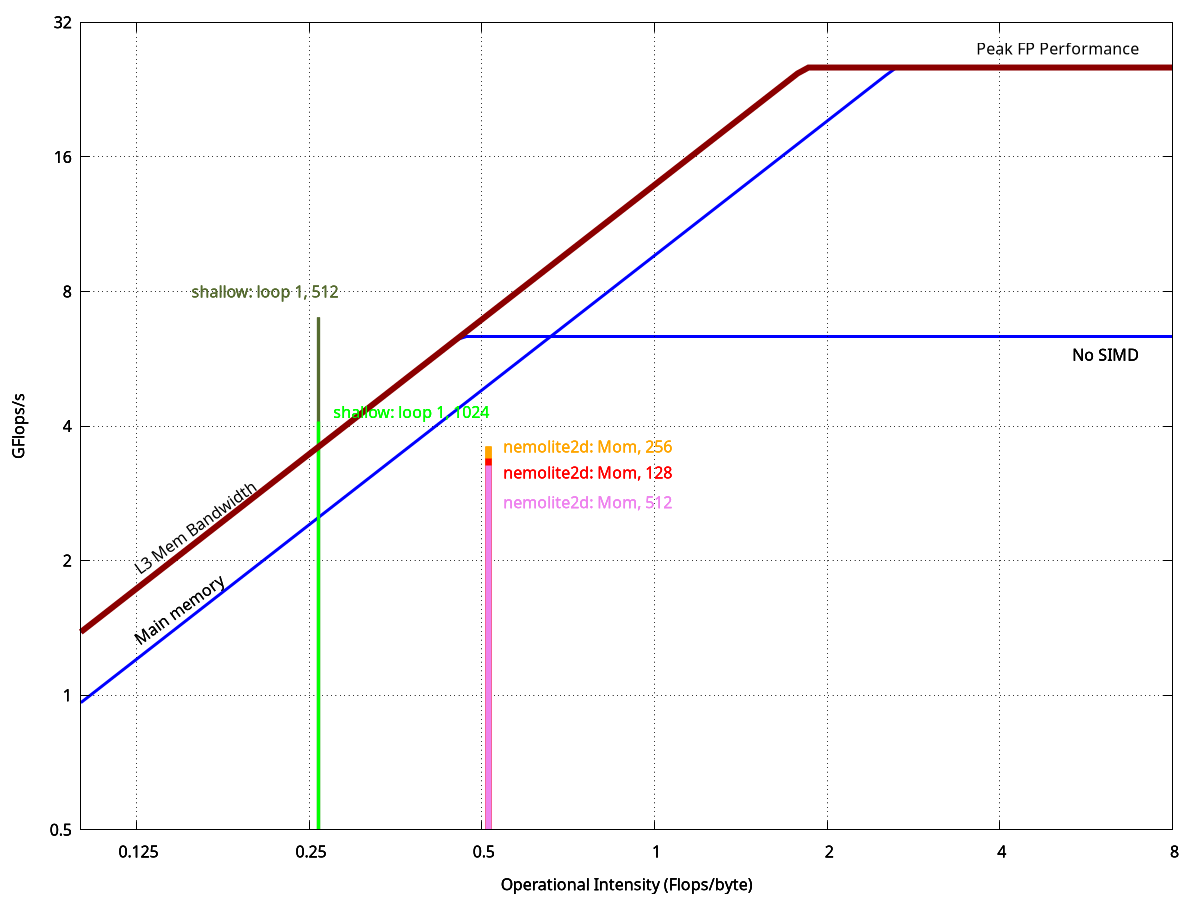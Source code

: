 # initial config
set term postscript eps enhanced color
set output 'roofline_archer.eps'
#set term pngcairo
#set output 'roofline.png'

set nokey
set grid layerdefault   linetype 0 linewidth 1.000,  linetype 0 linewidth 1.000

set xlabel "Operational Intensity (Flops/byte)"
set ylabel "GFlops/s"

# sets log base 2 scale for both axes
set logscale x 2
set logscale y 2

# label offsets
L_MEM_X=0.125
L_MEM_ANG=36

# range of each axis
MAX_X=8
MIN_Y=0.5
MAX_Y=32
set xrange [0.1:MAX_X]
set yrange [MIN_Y:MAX_Y]

# Kernel constants
# First loop nest of shallow has AI = 0.3 FLOP/byte
# Counting bytes from cache lines (i.e. 64 bytes per reference instead
# of just 8 bytes for a d.p. word) it is:
SHALLOW_LOOP1_AI = 0.26
# u-momentum kernel of nemolite2d has AI = 0.44 FLOP/byte
# Counting bytes from cache lines it is:
#NEMOLITE_MOM_AI = 0.38
# Using measured FLOP count it is:
NEMOLITE_MOM_AI = 0.514

# CPU CONSTANTS
# For single core of Xeon E5-2697 v2 (Archer), as measured with 
# the Intel MKL version of linpack. This is therefore using
# 256-bit AVX instructions (SIMD)
PEAK_GFLOPS=25.41
NUM_CORES=1

#ceilings
C_ALL_CORES		= 1
C_MUL_ADD_BAL	= NUM_CORES
# For Ivy Bridge, AVX registers are 256-bit and therefore can
# hold 4*64-bit double-precision reals. We therefore assume
# that peak, non-SIMD performance is 1/4 that of the performance
# obtained by Linpack
C_SIMD			= 4.0
C_ILP_ONLY		= 2 * C_SIMD

# MEM CONSTANTS
# For single core of Xeon E5-2697 v2 (Archer) as measured with 
# the 'triad' result of STREAM
# with arrays of 15M elements. Therefore, this is bandwidth to 
# main memory, not cache. Units are GB/s.
PEAK_MEM_BW=9.6218
# Using arrays of 0.5M elements I think we get bandwidth to
# L3 cache:
PEAK_L3_BW=13.8426


NUM_CHANNELS=2
# first ceiling, without multiple memory channels
C_NO_MULTI_CHANNEL	= NUM_CHANNELS

# FUNCTIONS
mem_roof(x,peak)= x * peak
cpu_roof	= PEAK_GFLOPS
min(x, y)	= (x < y) ? x : y
max(x, y)       = (x > y) ? x : y

PEAK_BW = max(PEAK_MEM_BW,PEAK_L3_BW)

cpu_ceiling(x, y)	= min(mem_roof(x,PEAK_BW), y)
mem_ceiling(x)		= min(x, PEAK_GFLOPS)
roofline(x, y)		= cpu_ceiling(x, y)


# LINE STYLES
LINE_ROOF=1
LINE_CEIL=2
LINE_LOOP1_512=3
LINE_LOOP1_1024=4
LINE_MOM_512=5
LINE_MOM_256=6
LINE_MOM_128=7

# Width of the vertical 'bars' at x=1
BAR_WIDTH = 12

set style line LINE_ROOF	lt 1 lw 6 lc rgb "#8B0000"
set style line LINE_CEIL	lt 1 lw 3 lc rgb "blue"

set style line LINE_LOOP1_512     lt 1 lc rgb "dark-olivegreen"
set style line LINE_LOOP1_1024    lt 1 lc rgb "green"
set style line LINE_MOM_512       lt 1 lc rgb "violet"
set style line LINE_MOM_256       lt 1 lc rgb "orange"
set style line LINE_MOM_128       lt 1 lc rgb "red"

# PLOTS
set multiplot

# Bars for measured individual kernel performance

# From Shallow with the Cray compiler (as that's the best)

# Loop1 of shallow with 512^2 achieves 7.0 GFLOPS
set label 12 "shallow: loop 1, 512" at (SHALLOW_LOOP1_AI*0.6),8.0 front textcolor ls LINE_LOOP1_512
set arrow from SHALLOW_LOOP1_AI,MIN_Y to SHALLOW_LOOP1_AI,7.0 nohead ls LINE_LOOP1_512 lw BAR_WIDTH*SHALLOW_LOOP1_AI

set label 13 "shallow: loop 1, 1024" at (SHALLOW_LOOP1_AI*1.06), 4.3 front textcolor ls LINE_LOOP1_1024
# Loop1 of shallow with 1024^2 achieves 4.1 GFLOPS
set arrow from SHALLOW_LOOP1_AI,MIN_Y to SHALLOW_LOOP1_AI,4.1 nohead ls LINE_LOOP1_1024 lw BAR_WIDTH*SHALLOW_LOOP1_AI

# From Nemolite2D with Intel compiler (as that's the fastest)

# 256 domain should fit within L3 cache
set label 14 "nemolite2d: Mom, 256" at (NEMOLITE_MOM_AI*1.06),3.6 front textcolor ls LINE_MOM_256
set arrow from NEMOLITE_MOM_AI,MIN_Y to NEMOLITE_MOM_AI,3.6 nohead ls LINE_MOM_256 lw BAR_WIDTH*NEMOLITE_MOM_AI
# 128 domain - not as fast as you'd expect
set label 15 "nemolite2d: Mom, 128" at (NEMOLITE_MOM_AI*1.06),3.15 front textcolor ls LINE_MOM_128
# 3.39 is computed value on Archer
set arrow from NEMOLITE_MOM_AI,MIN_Y to NEMOLITE_MOM_AI,3.39 nohead ls LINE_MOM_128 lw BAR_WIDTH*NEMOLITE_MOM_AI
# 512 domain ~spills from L3 cache to main memory
set label 11 "nemolite2d: Mom, 512" at (NEMOLITE_MOM_AI*1.06),2.7 front textcolor ls LINE_MOM_512
set arrow from NEMOLITE_MOM_AI,MIN_Y to NEMOLITE_MOM_AI,3.26 nohead ls LINE_MOM_512 lw BAR_WIDTH*NEMOLITE_MOM_AI


# CPU CEILINGS
# All cores (same as roofline)
#set label 3 "All cores used" at (MAX_X-1),(cpu_roof/1.1) right
#plot cpu_ceiling(x, cpu_roof / C_ALL_CORES) ls LINE_CEIL

# SIMD
set label 5 "No SIMD" at (MAX_X-1),((cpu_roof / C_SIMD)/1.1) right
plot cpu_ceiling(x, cpu_roof / C_SIMD) ls LINE_CEIL

# No parallelism
#set label 6 "ILP Only" at (MAX_X-1),((cpu_roof / C_ILP_ONLY)/1.1) right
#plot cpu_ceiling(x, cpu_roof / C_ILP_ONLY) ls LINE_CEIL

# MEM CEILINGS

set label 8 "Main memory" at (L_MEM_X),(mem_roof(L_MEM_X,PEAK_MEM_BW)*1.1) rotate by L_MEM_ANG
plot mem_ceiling(mem_roof(x,PEAK_MEM_BW)) ls LINE_CEIL

# ROOFLINE
set label 1 "Peak FP Performance" at (MAX_X-1),(PEAK_GFLOPS*1.1) right
set label 2 "L3 Mem Bandwidth" at L_MEM_X,mem_roof(L_MEM_X,PEAK_BW)*1.1 rotate by L_MEM_ANG
plot roofline(x, cpu_roof) ls LINE_ROOF

unset multiplot

